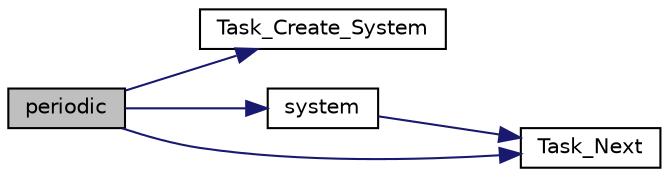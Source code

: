 digraph "periodic"
{
  edge [fontname="Helvetica",fontsize="10",labelfontname="Helvetica",labelfontsize="10"];
  node [fontname="Helvetica",fontsize="10",shape=record];
  rankdir="LR";
  Node1 [label="periodic",height=0.2,width=0.4,color="black", fillcolor="grey75", style="filled", fontcolor="black"];
  Node1 -> Node2 [color="midnightblue",fontsize="10",style="solid",fontname="Helvetica"];
  Node2 [label="Task_Create_System",height=0.2,width=0.4,color="black", fillcolor="white", style="filled",URL="$os_8c.html#a2dc6b10ee85f46900bc8ed99225f4425"];
  Node1 -> Node3 [color="midnightblue",fontsize="10",style="solid",fontname="Helvetica"];
  Node3 [label="system",height=0.2,width=0.4,color="black", fillcolor="white", style="filled",URL="$test004__system_8c.html#a54d32ca10fe62ab4f1c5aef79af42f64"];
  Node3 -> Node4 [color="midnightblue",fontsize="10",style="solid",fontname="Helvetica"];
  Node4 [label="Task_Next",height=0.2,width=0.4,color="black", fillcolor="white", style="filled",URL="$os_8c.html#a5a9b72d0dadaea32fec8d4ff1c0eafa4",tooltip="The calling task gives up its share of the processor voluntarily. "];
  Node1 -> Node4 [color="midnightblue",fontsize="10",style="solid",fontname="Helvetica"];
}
